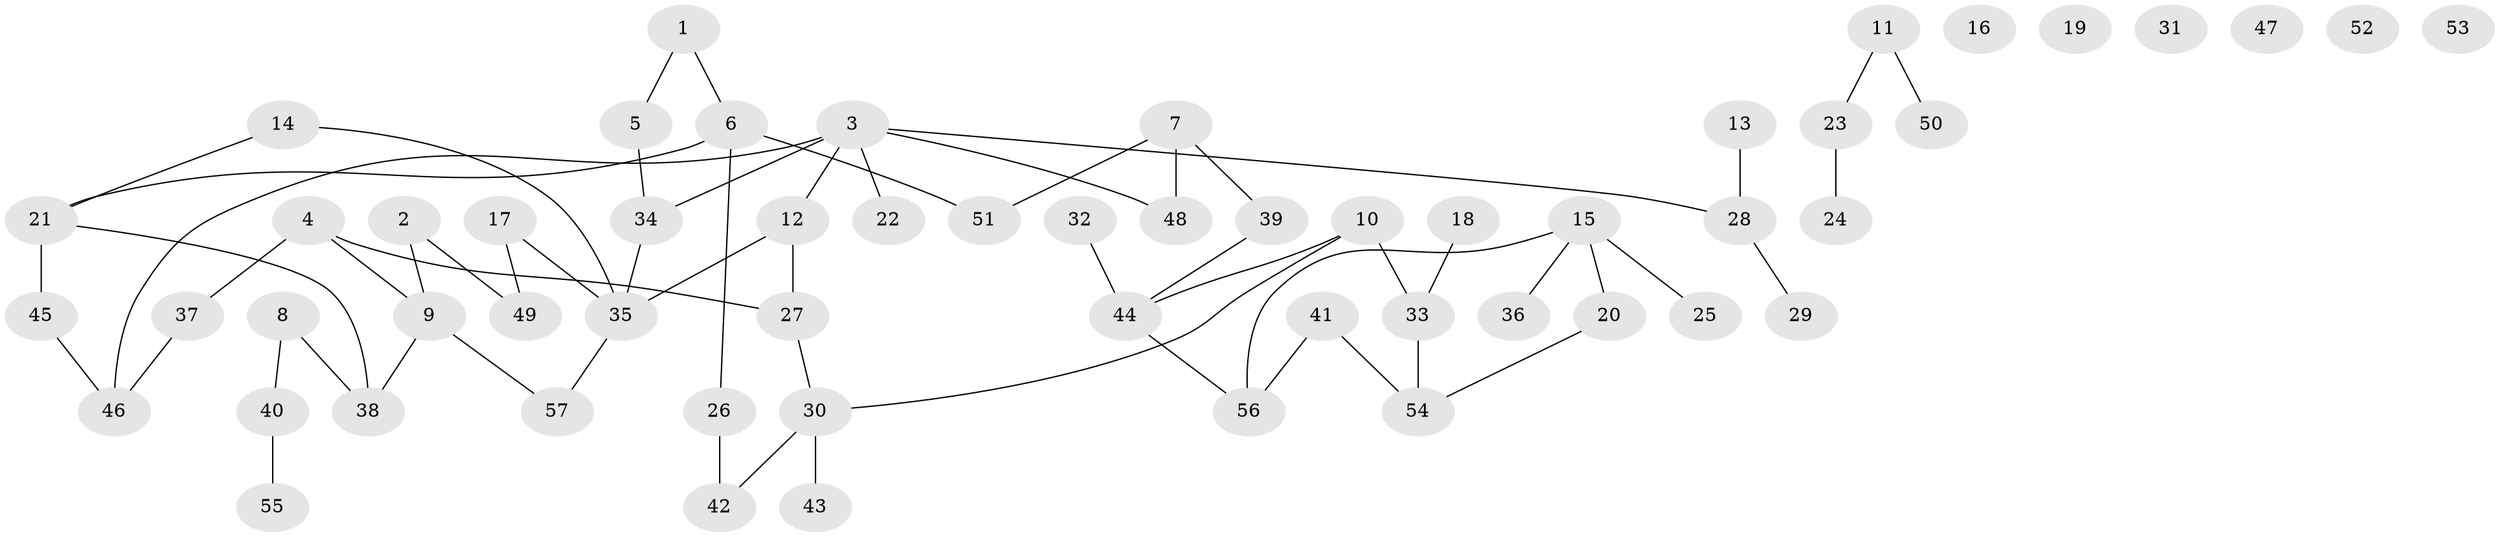 // Generated by graph-tools (version 1.1) at 2025/33/03/09/25 02:33:52]
// undirected, 57 vertices, 61 edges
graph export_dot {
graph [start="1"]
  node [color=gray90,style=filled];
  1;
  2;
  3;
  4;
  5;
  6;
  7;
  8;
  9;
  10;
  11;
  12;
  13;
  14;
  15;
  16;
  17;
  18;
  19;
  20;
  21;
  22;
  23;
  24;
  25;
  26;
  27;
  28;
  29;
  30;
  31;
  32;
  33;
  34;
  35;
  36;
  37;
  38;
  39;
  40;
  41;
  42;
  43;
  44;
  45;
  46;
  47;
  48;
  49;
  50;
  51;
  52;
  53;
  54;
  55;
  56;
  57;
  1 -- 5;
  1 -- 6;
  2 -- 9;
  2 -- 49;
  3 -- 12;
  3 -- 22;
  3 -- 28;
  3 -- 34;
  3 -- 46;
  3 -- 48;
  4 -- 9;
  4 -- 27;
  4 -- 37;
  5 -- 34;
  6 -- 21;
  6 -- 26;
  6 -- 51;
  7 -- 39;
  7 -- 48;
  7 -- 51;
  8 -- 38;
  8 -- 40;
  9 -- 38;
  9 -- 57;
  10 -- 30;
  10 -- 33;
  10 -- 44;
  11 -- 23;
  11 -- 50;
  12 -- 27;
  12 -- 35;
  13 -- 28;
  14 -- 21;
  14 -- 35;
  15 -- 20;
  15 -- 25;
  15 -- 36;
  15 -- 56;
  17 -- 35;
  17 -- 49;
  18 -- 33;
  20 -- 54;
  21 -- 38;
  21 -- 45;
  23 -- 24;
  26 -- 42;
  27 -- 30;
  28 -- 29;
  30 -- 42;
  30 -- 43;
  32 -- 44;
  33 -- 54;
  34 -- 35;
  35 -- 57;
  37 -- 46;
  39 -- 44;
  40 -- 55;
  41 -- 54;
  41 -- 56;
  44 -- 56;
  45 -- 46;
}
